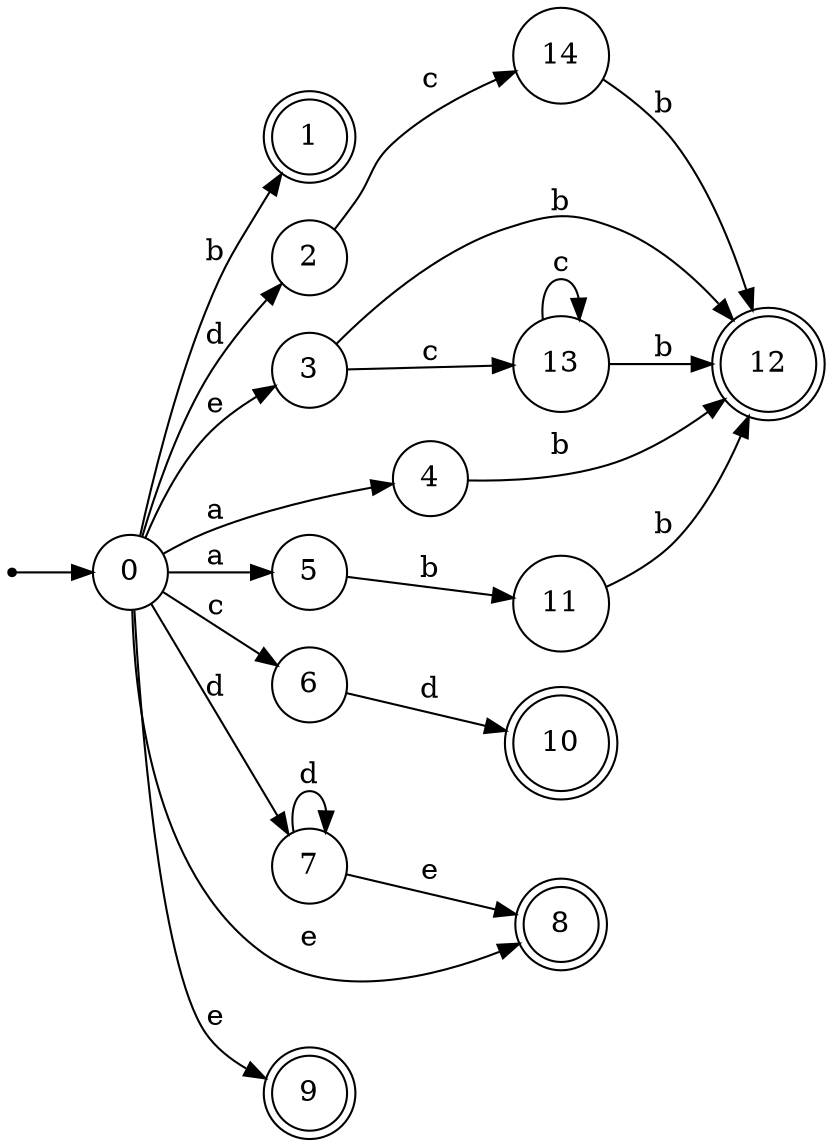 digraph finite_state_machine {
rankdir=LR;
size="20,20";
node [shape = point]; "dummy0"
node [shape = circle]; "0";
"dummy0" -> "0";
node [shape = doublecircle]; "1";node [shape = circle]; "2";
node [shape = circle]; "3";
node [shape = circle]; "4";
node [shape = circle]; "5";
node [shape = circle]; "6";
node [shape = circle]; "7";
node [shape = doublecircle]; "8";node [shape = doublecircle]; "9";node [shape = doublecircle]; "10";node [shape = circle]; "11";
node [shape = doublecircle]; "12";node [shape = circle]; "13";
node [shape = circle]; "14";
"0" -> "1" [label = "b"];
 "0" -> "2" [label = "d"];
 "0" -> "7" [label = "d"];
 "0" -> "8" [label = "e"];
 "0" -> "9" [label = "e"];
 "0" -> "3" [label = "e"];
 "0" -> "4" [label = "a"];
 "0" -> "5" [label = "a"];
 "0" -> "6" [label = "c"];
 "7" -> "7" [label = "d"];
 "7" -> "8" [label = "e"];
 "6" -> "10" [label = "d"];
 "5" -> "11" [label = "b"];
 "11" -> "12" [label = "b"];
 "4" -> "12" [label = "b"];
 "3" -> "13" [label = "c"];
 "3" -> "12" [label = "b"];
 "13" -> "13" [label = "c"];
 "13" -> "12" [label = "b"];
 "2" -> "14" [label = "c"];
 "14" -> "12" [label = "b"];
 }
